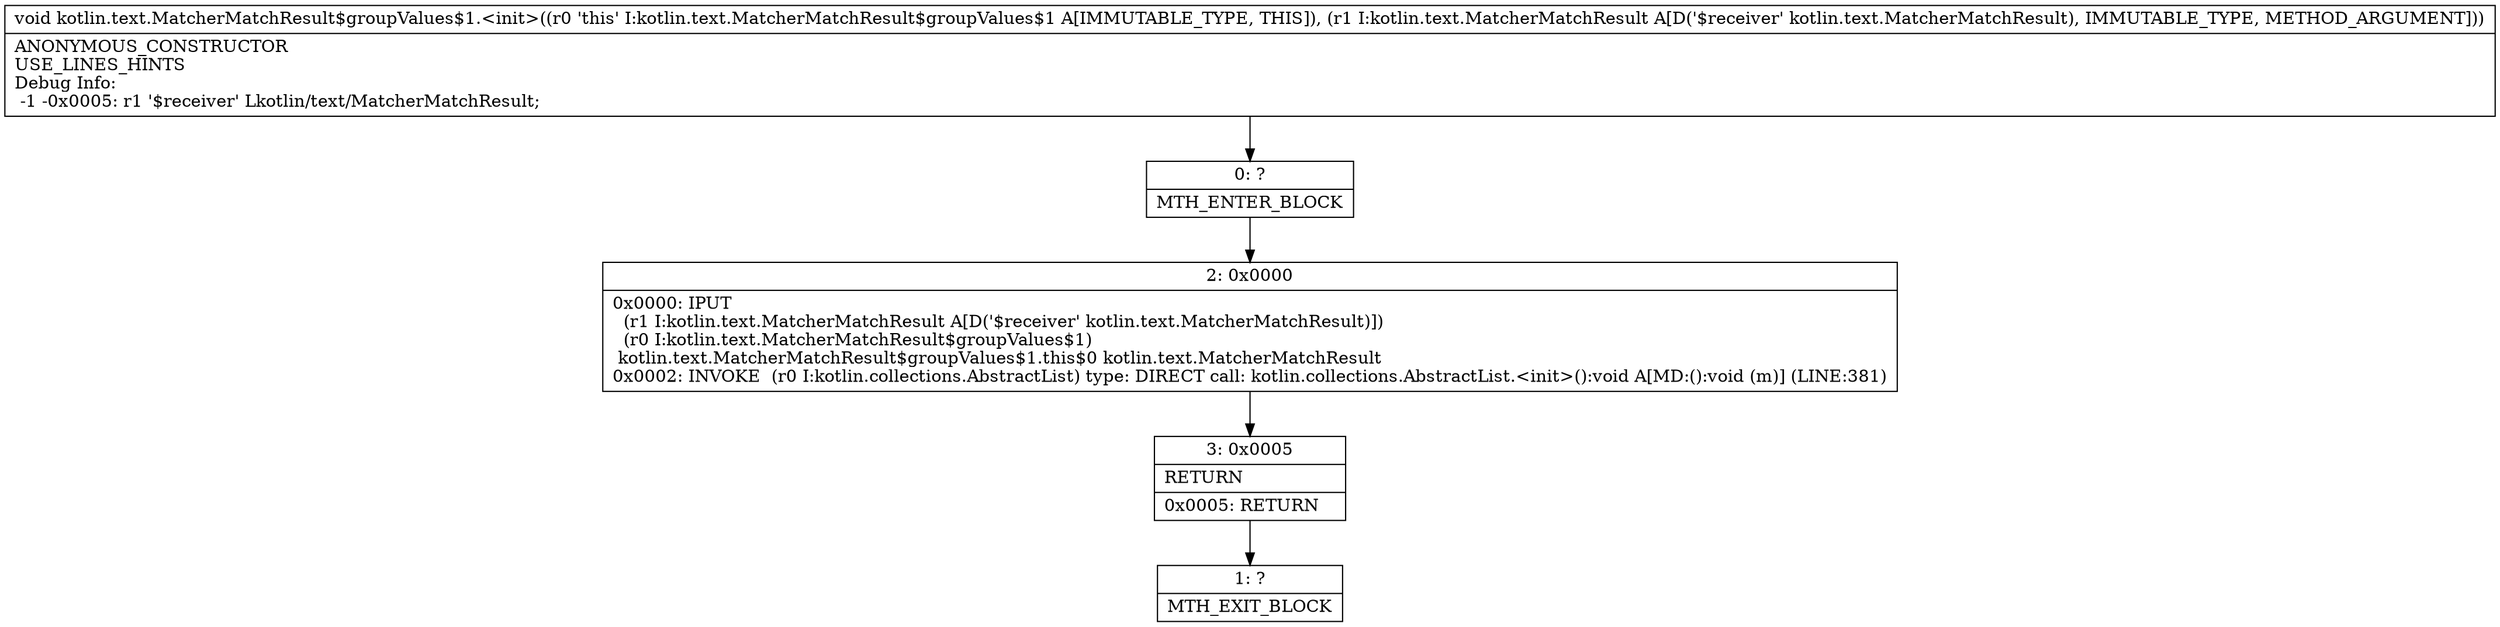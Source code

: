 digraph "CFG forkotlin.text.MatcherMatchResult$groupValues$1.\<init\>(Lkotlin\/text\/MatcherMatchResult;)V" {
Node_0 [shape=record,label="{0\:\ ?|MTH_ENTER_BLOCK\l}"];
Node_2 [shape=record,label="{2\:\ 0x0000|0x0000: IPUT  \l  (r1 I:kotlin.text.MatcherMatchResult A[D('$receiver' kotlin.text.MatcherMatchResult)])\l  (r0 I:kotlin.text.MatcherMatchResult$groupValues$1)\l kotlin.text.MatcherMatchResult$groupValues$1.this$0 kotlin.text.MatcherMatchResult \l0x0002: INVOKE  (r0 I:kotlin.collections.AbstractList) type: DIRECT call: kotlin.collections.AbstractList.\<init\>():void A[MD:():void (m)] (LINE:381)\l}"];
Node_3 [shape=record,label="{3\:\ 0x0005|RETURN\l|0x0005: RETURN   \l}"];
Node_1 [shape=record,label="{1\:\ ?|MTH_EXIT_BLOCK\l}"];
MethodNode[shape=record,label="{void kotlin.text.MatcherMatchResult$groupValues$1.\<init\>((r0 'this' I:kotlin.text.MatcherMatchResult$groupValues$1 A[IMMUTABLE_TYPE, THIS]), (r1 I:kotlin.text.MatcherMatchResult A[D('$receiver' kotlin.text.MatcherMatchResult), IMMUTABLE_TYPE, METHOD_ARGUMENT]))  | ANONYMOUS_CONSTRUCTOR\lUSE_LINES_HINTS\lDebug Info:\l  \-1 \-0x0005: r1 '$receiver' Lkotlin\/text\/MatcherMatchResult;\l}"];
MethodNode -> Node_0;Node_0 -> Node_2;
Node_2 -> Node_3;
Node_3 -> Node_1;
}

